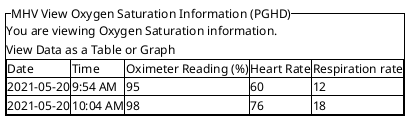 @startsalt
{^"MHV View Oxygen Saturation Information (PGHD)"
You are viewing Oxygen Saturation information.

View Data as a Table or Graph

{#
Date | Time | Oximeter Reading (%) | Heart Rate | Respiration rate
2021-05-20 | 9:54 AM | 95 | 60 | 12
2021-05-20 | 10:04 AM | 98 | 76 | 18
}
}
@endsalt